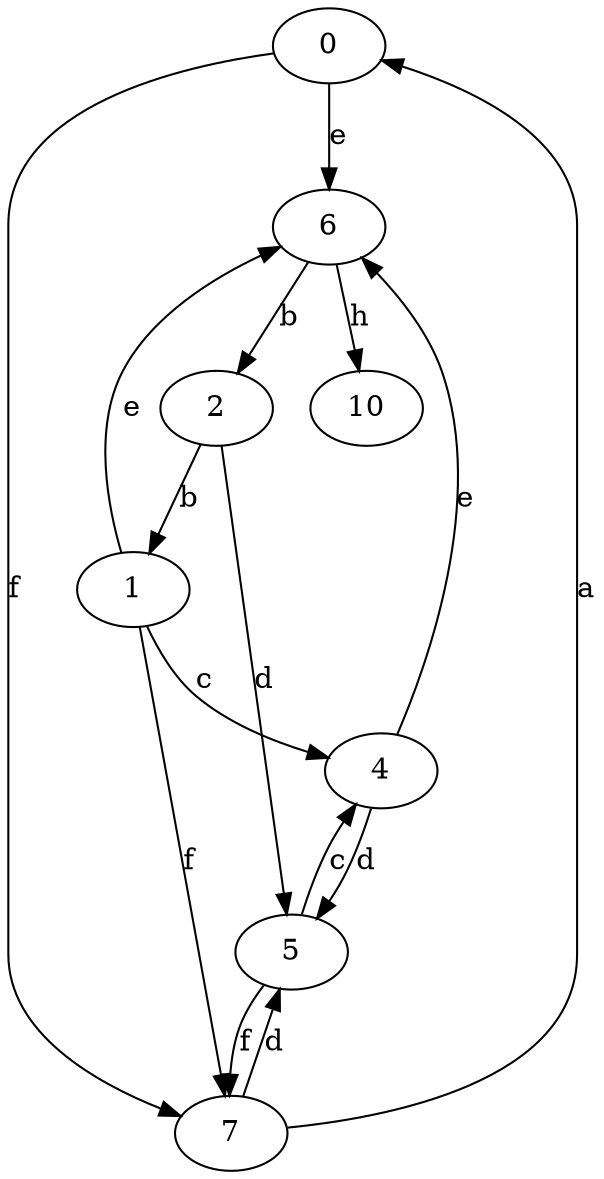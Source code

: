 strict digraph  {
0;
1;
2;
4;
5;
6;
7;
10;
0 -> 6  [label=e];
0 -> 7  [label=f];
1 -> 4  [label=c];
1 -> 6  [label=e];
1 -> 7  [label=f];
2 -> 1  [label=b];
2 -> 5  [label=d];
4 -> 5  [label=d];
4 -> 6  [label=e];
5 -> 4  [label=c];
5 -> 7  [label=f];
6 -> 2  [label=b];
6 -> 10  [label=h];
7 -> 0  [label=a];
7 -> 5  [label=d];
}

